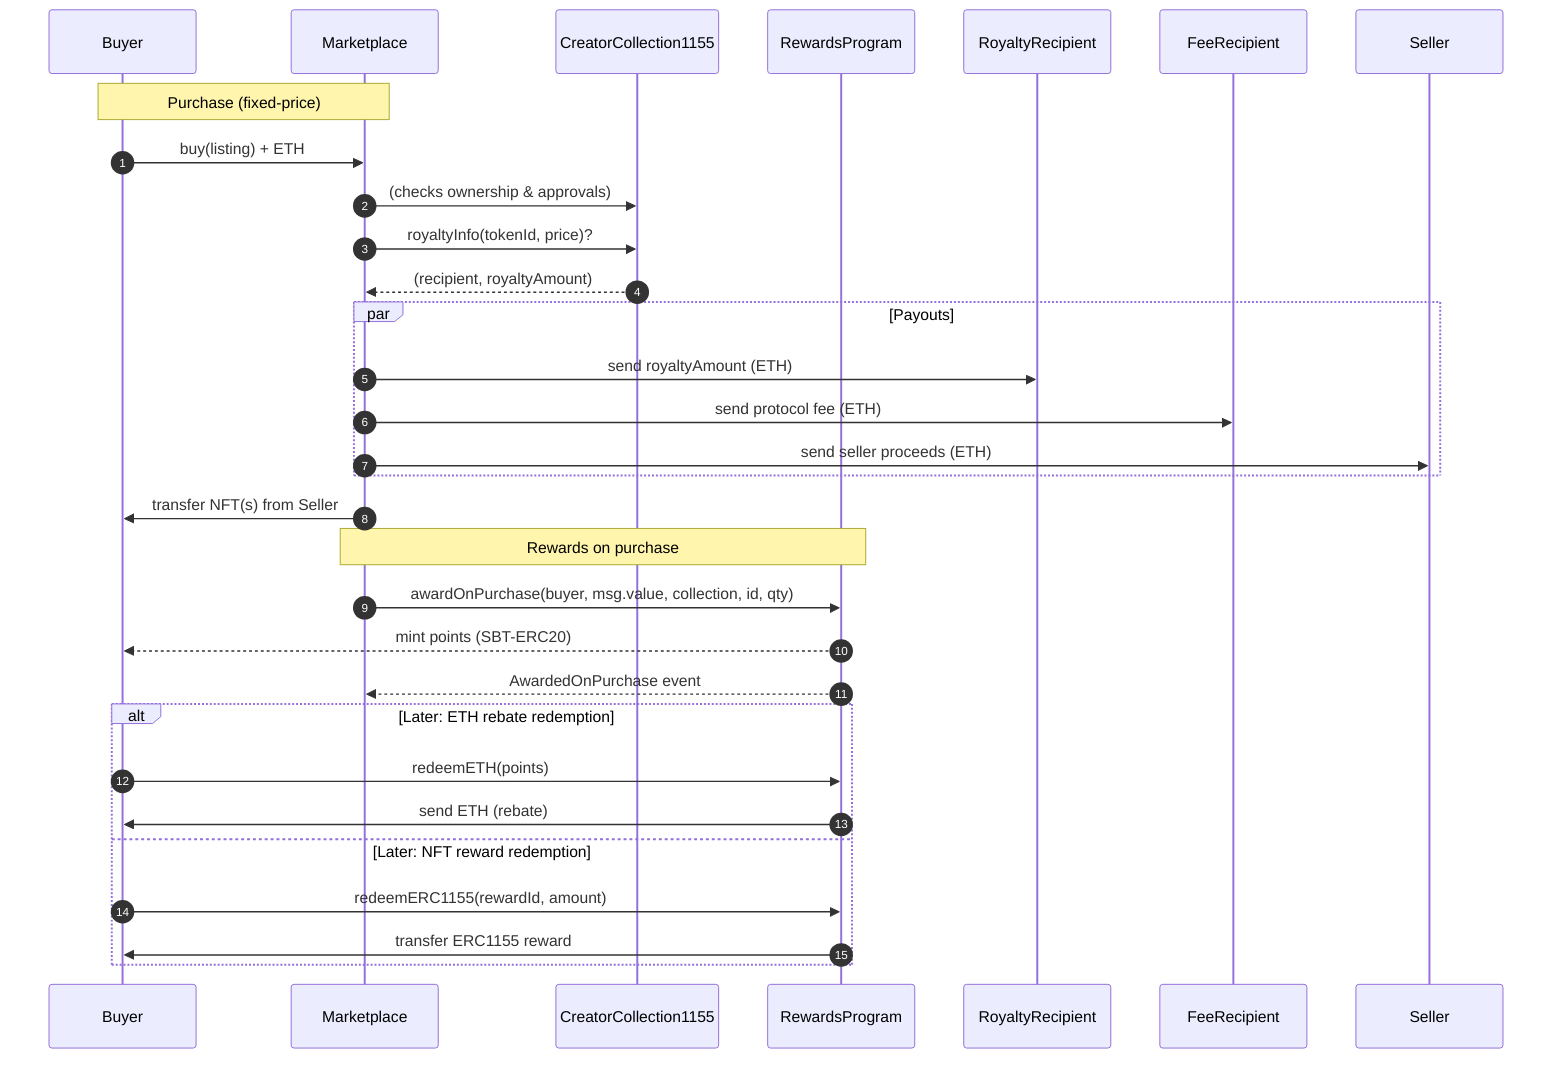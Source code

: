 sequenceDiagram
  autonumber
  participant Buyer
  participant MKT as Marketplace
  participant Coll as CreatorCollection1155
  participant RP as RewardsProgram
  participant Royalty as RoyaltyRecipient
  participant Fees as FeeRecipient
  participant Seller

  Note over Buyer,MKT: Purchase (fixed-price)
  Buyer->>MKT: buy(listing) + ETH
  MKT->>Coll: (checks ownership & approvals)
  MKT->>Coll: royaltyInfo(tokenId, price)?
  Coll-->>MKT: (recipient, royaltyAmount)

  par Payouts
    MKT->>Royalty: send royaltyAmount (ETH)
    MKT->>Fees: send protocol fee (ETH)
    MKT->>Seller: send seller proceeds (ETH)
  end

  MKT->>Buyer: transfer NFT(s) from Seller

  Note over MKT,RP: Rewards on purchase
  MKT->>RP: awardOnPurchase(buyer, msg.value, collection, id, qty)
  RP-->>Buyer: mint points (SBT-ERC20)
  RP-->>MKT: AwardedOnPurchase event

  alt Later: ETH rebate redemption
    Buyer->>RP: redeemETH(points)
    RP->>Buyer: send ETH (rebate)
  else Later: NFT reward redemption
    Buyer->>RP: redeemERC1155(rewardId, amount)
    RP->>Buyer: transfer ERC1155 reward
  end